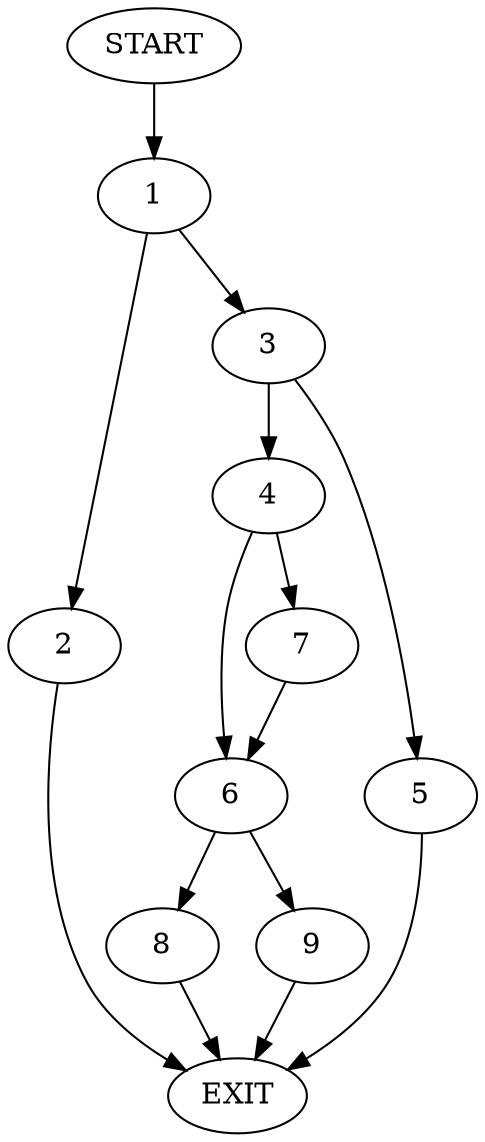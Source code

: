 digraph {
0 [label="START"]
10 [label="EXIT"]
0 -> 1
1 -> 2
1 -> 3
3 -> 4
3 -> 5
2 -> 10
5 -> 10
4 -> 6
4 -> 7
7 -> 6
6 -> 8
6 -> 9
9 -> 10
8 -> 10
}
